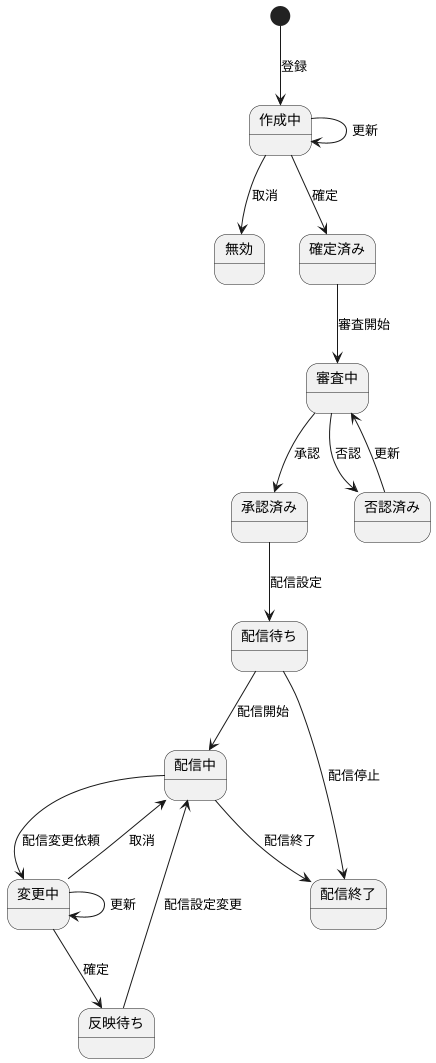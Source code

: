 @startuml

[*]       --> 作成中     : 登録
作成中    --> 作成中     : 更新
作成中    --> 無効       : 取消
作成中    --> 確定済み   : 確定
確定済み  --> 審査中     : 審査開始
審査中    --> 承認済み   : 承認
審査中    --> 否認済み   : 否認
承認済み  --> 配信待ち   : 配信設定
否認済み  --> 審査中     : 更新
配信待ち  --> 配信中     : 配信開始
配信待ち  --> 配信終了   : 配信停止
配信中 	  --> 配信終了   : 配信終了
配信中 	  --> 変更中     : 配信変更依頼
変更中    --> 変更中     : 更新
変更中    --> 反映待ち   : 確定
変更中    --> 配信中     : 取消
反映待ち  --> 配信中     : 配信設定変更

@enduml
